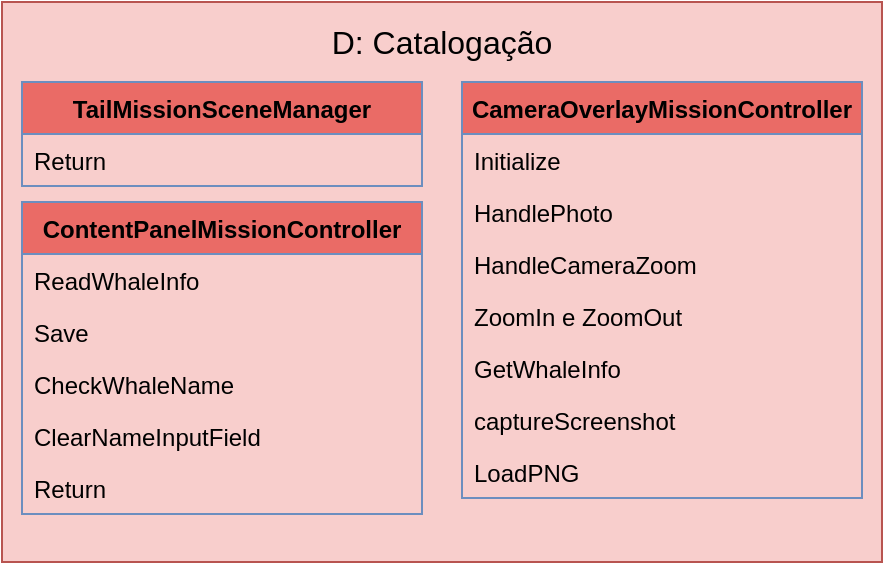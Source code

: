 <mxfile version="12.4.9" type="device"><diagram id="XYJwYgprHyentGwECFPh" name="Page-1"><mxGraphModel dx="928" dy="607" grid="1" gridSize="10" guides="1" tooltips="1" connect="1" arrows="1" fold="1" page="1" pageScale="1" pageWidth="827" pageHeight="1169" math="0" shadow="0"><root><mxCell id="0"/><mxCell id="1" parent="0"/><mxCell id="qBi4NEaSnUtyDmFNZX7F-43" value="" style="rounded=0;whiteSpace=wrap;html=1;fillColor=#f8cecc;strokeColor=#b85450;" vertex="1" parent="1"><mxGeometry x="40" y="170" width="440" height="280" as="geometry"/></mxCell><mxCell id="qBi4NEaSnUtyDmFNZX7F-44" value="&lt;font style=&quot;font-size: 16px&quot;&gt;D: Catalogação&lt;/font&gt;&lt;font style=&quot;font-size: 16px&quot;&gt;&lt;br&gt;&lt;/font&gt;" style="text;html=1;strokeColor=none;fillColor=none;align=center;verticalAlign=middle;whiteSpace=wrap;rounded=0;" vertex="1" parent="1"><mxGeometry x="163.25" y="180" width="193.5" height="20" as="geometry"/></mxCell><mxCell id="qBi4NEaSnUtyDmFNZX7F-61" value="TailMissionSceneManager" style="swimlane;fontStyle=1;align=center;verticalAlign=top;childLayout=stackLayout;horizontal=1;startSize=26;horizontalStack=0;resizeParent=1;resizeParentMax=0;resizeLast=0;collapsible=1;marginBottom=0;fillColor=#EA6B66;strokeColor=#6c8ebf;" vertex="1" parent="1"><mxGeometry x="50" y="210" width="200" height="52" as="geometry"/></mxCell><mxCell id="qBi4NEaSnUtyDmFNZX7F-78" value="Return" style="text;strokeColor=none;fillColor=none;align=left;verticalAlign=top;spacingLeft=4;spacingRight=4;overflow=hidden;rotatable=0;points=[[0,0.5],[1,0.5]];portConstraint=eastwest;" vertex="1" parent="qBi4NEaSnUtyDmFNZX7F-61"><mxGeometry y="26" width="200" height="26" as="geometry"/></mxCell><mxCell id="qBi4NEaSnUtyDmFNZX7F-97" value="CameraOverlayMissionController" style="swimlane;fontStyle=1;align=center;verticalAlign=top;childLayout=stackLayout;horizontal=1;startSize=26;horizontalStack=0;resizeParent=1;resizeParentMax=0;resizeLast=0;collapsible=1;marginBottom=0;fillColor=#EA6B66;strokeColor=#6c8ebf;" vertex="1" parent="1"><mxGeometry x="270" y="210" width="200" height="208" as="geometry"/></mxCell><mxCell id="qBi4NEaSnUtyDmFNZX7F-114" value="Initialize" style="text;strokeColor=none;fillColor=none;align=left;verticalAlign=top;spacingLeft=4;spacingRight=4;overflow=hidden;rotatable=0;points=[[0,0.5],[1,0.5]];portConstraint=eastwest;" vertex="1" parent="qBi4NEaSnUtyDmFNZX7F-97"><mxGeometry y="26" width="200" height="26" as="geometry"/></mxCell><mxCell id="qBi4NEaSnUtyDmFNZX7F-115" value="HandlePhoto" style="text;strokeColor=none;fillColor=none;align=left;verticalAlign=top;spacingLeft=4;spacingRight=4;overflow=hidden;rotatable=0;points=[[0,0.5],[1,0.5]];portConstraint=eastwest;" vertex="1" parent="qBi4NEaSnUtyDmFNZX7F-97"><mxGeometry y="52" width="200" height="26" as="geometry"/></mxCell><mxCell id="qBi4NEaSnUtyDmFNZX7F-116" value="HandleCameraZoom" style="text;strokeColor=none;fillColor=none;align=left;verticalAlign=top;spacingLeft=4;spacingRight=4;overflow=hidden;rotatable=0;points=[[0,0.5],[1,0.5]];portConstraint=eastwest;" vertex="1" parent="qBi4NEaSnUtyDmFNZX7F-97"><mxGeometry y="78" width="200" height="26" as="geometry"/></mxCell><mxCell id="qBi4NEaSnUtyDmFNZX7F-117" value="ZoomIn e ZoomOut" style="text;strokeColor=none;fillColor=none;align=left;verticalAlign=top;spacingLeft=4;spacingRight=4;overflow=hidden;rotatable=0;points=[[0,0.5],[1,0.5]];portConstraint=eastwest;" vertex="1" parent="qBi4NEaSnUtyDmFNZX7F-97"><mxGeometry y="104" width="200" height="26" as="geometry"/></mxCell><mxCell id="qBi4NEaSnUtyDmFNZX7F-118" value="GetWhaleInfo" style="text;strokeColor=none;fillColor=none;align=left;verticalAlign=top;spacingLeft=4;spacingRight=4;overflow=hidden;rotatable=0;points=[[0,0.5],[1,0.5]];portConstraint=eastwest;" vertex="1" parent="qBi4NEaSnUtyDmFNZX7F-97"><mxGeometry y="130" width="200" height="26" as="geometry"/></mxCell><mxCell id="qBi4NEaSnUtyDmFNZX7F-119" value="captureScreenshot" style="text;strokeColor=none;fillColor=none;align=left;verticalAlign=top;spacingLeft=4;spacingRight=4;overflow=hidden;rotatable=0;points=[[0,0.5],[1,0.5]];portConstraint=eastwest;" vertex="1" parent="qBi4NEaSnUtyDmFNZX7F-97"><mxGeometry y="156" width="200" height="26" as="geometry"/></mxCell><mxCell id="qBi4NEaSnUtyDmFNZX7F-120" value="LoadPNG" style="text;strokeColor=none;fillColor=none;align=left;verticalAlign=top;spacingLeft=4;spacingRight=4;overflow=hidden;rotatable=0;points=[[0,0.5],[1,0.5]];portConstraint=eastwest;" vertex="1" parent="qBi4NEaSnUtyDmFNZX7F-97"><mxGeometry y="182" width="200" height="26" as="geometry"/></mxCell><mxCell id="qBi4NEaSnUtyDmFNZX7F-124" value="ContentPanelMissionController" style="swimlane;fontStyle=1;align=center;verticalAlign=top;childLayout=stackLayout;horizontal=1;startSize=26;horizontalStack=0;resizeParent=1;resizeParentMax=0;resizeLast=0;collapsible=1;marginBottom=0;fillColor=#EA6B66;strokeColor=#6c8ebf;" vertex="1" parent="1"><mxGeometry x="50" y="270" width="200" height="156" as="geometry"/></mxCell><mxCell id="qBi4NEaSnUtyDmFNZX7F-125" value="ReadWhaleInfo" style="text;strokeColor=none;fillColor=none;align=left;verticalAlign=top;spacingLeft=4;spacingRight=4;overflow=hidden;rotatable=0;points=[[0,0.5],[1,0.5]];portConstraint=eastwest;" vertex="1" parent="qBi4NEaSnUtyDmFNZX7F-124"><mxGeometry y="26" width="200" height="26" as="geometry"/></mxCell><mxCell id="qBi4NEaSnUtyDmFNZX7F-126" value="Save" style="text;strokeColor=none;fillColor=none;align=left;verticalAlign=top;spacingLeft=4;spacingRight=4;overflow=hidden;rotatable=0;points=[[0,0.5],[1,0.5]];portConstraint=eastwest;" vertex="1" parent="qBi4NEaSnUtyDmFNZX7F-124"><mxGeometry y="52" width="200" height="26" as="geometry"/></mxCell><mxCell id="qBi4NEaSnUtyDmFNZX7F-127" value="CheckWhaleName" style="text;strokeColor=none;fillColor=none;align=left;verticalAlign=top;spacingLeft=4;spacingRight=4;overflow=hidden;rotatable=0;points=[[0,0.5],[1,0.5]];portConstraint=eastwest;" vertex="1" parent="qBi4NEaSnUtyDmFNZX7F-124"><mxGeometry y="78" width="200" height="26" as="geometry"/></mxCell><mxCell id="qBi4NEaSnUtyDmFNZX7F-128" value="ClearNameInputField" style="text;strokeColor=none;fillColor=none;align=left;verticalAlign=top;spacingLeft=4;spacingRight=4;overflow=hidden;rotatable=0;points=[[0,0.5],[1,0.5]];portConstraint=eastwest;" vertex="1" parent="qBi4NEaSnUtyDmFNZX7F-124"><mxGeometry y="104" width="200" height="26" as="geometry"/></mxCell><mxCell id="qBi4NEaSnUtyDmFNZX7F-129" value="Return" style="text;strokeColor=none;fillColor=none;align=left;verticalAlign=top;spacingLeft=4;spacingRight=4;overflow=hidden;rotatable=0;points=[[0,0.5],[1,0.5]];portConstraint=eastwest;" vertex="1" parent="qBi4NEaSnUtyDmFNZX7F-124"><mxGeometry y="130" width="200" height="26" as="geometry"/></mxCell></root></mxGraphModel></diagram></mxfile>